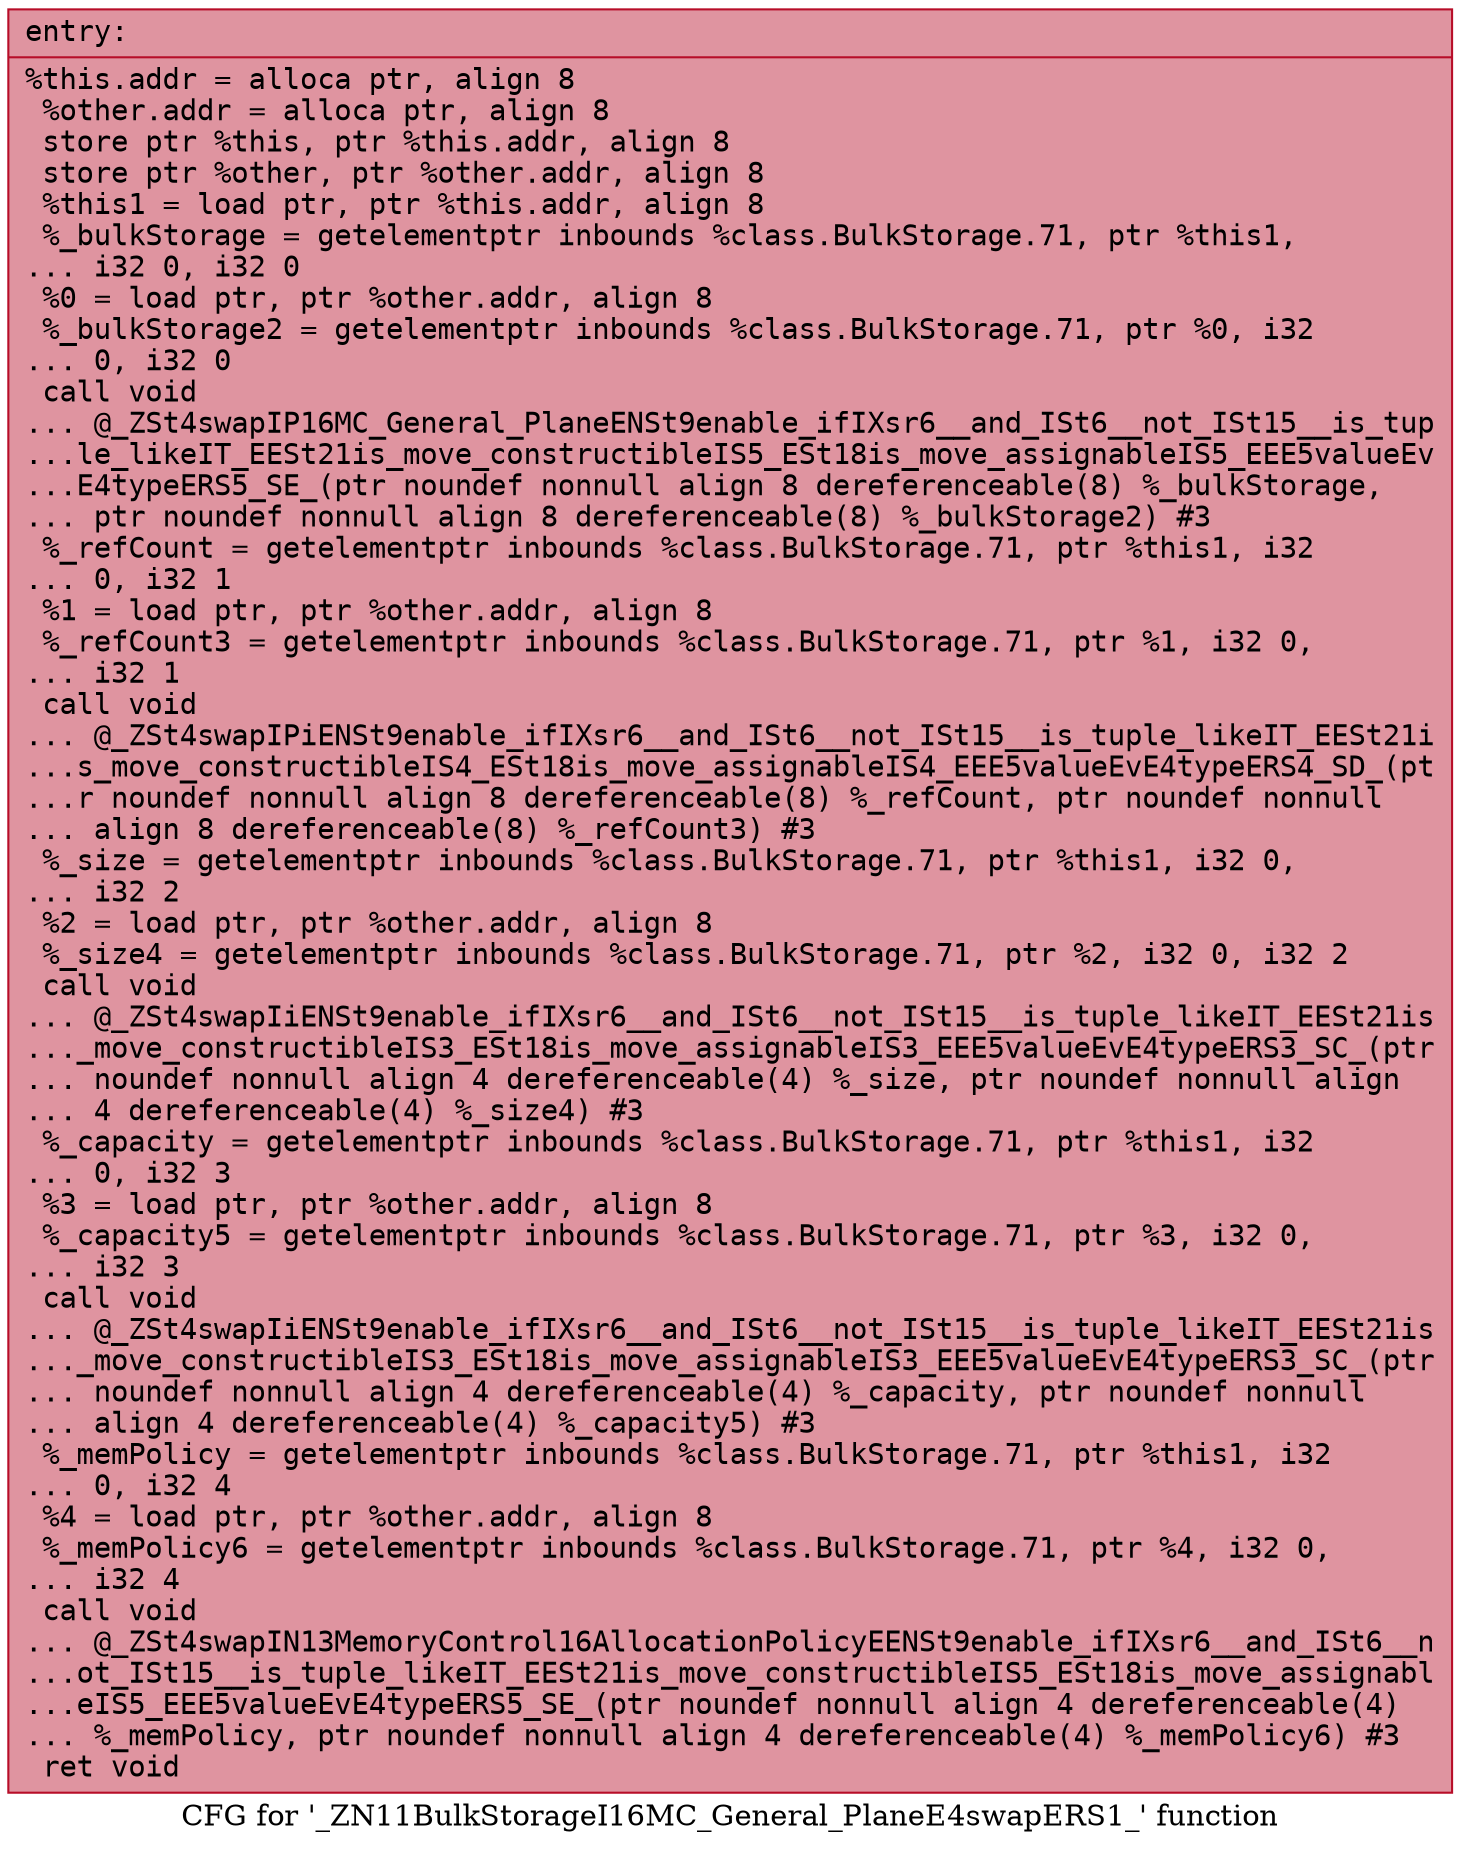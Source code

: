 digraph "CFG for '_ZN11BulkStorageI16MC_General_PlaneE4swapERS1_' function" {
	label="CFG for '_ZN11BulkStorageI16MC_General_PlaneE4swapERS1_' function";

	Node0x55dab48dc080 [shape=record,color="#b70d28ff", style=filled, fillcolor="#b70d2870" fontname="Courier",label="{entry:\l|  %this.addr = alloca ptr, align 8\l  %other.addr = alloca ptr, align 8\l  store ptr %this, ptr %this.addr, align 8\l  store ptr %other, ptr %other.addr, align 8\l  %this1 = load ptr, ptr %this.addr, align 8\l  %_bulkStorage = getelementptr inbounds %class.BulkStorage.71, ptr %this1,\l... i32 0, i32 0\l  %0 = load ptr, ptr %other.addr, align 8\l  %_bulkStorage2 = getelementptr inbounds %class.BulkStorage.71, ptr %0, i32\l... 0, i32 0\l  call void\l... @_ZSt4swapIP16MC_General_PlaneENSt9enable_ifIXsr6__and_ISt6__not_ISt15__is_tup\l...le_likeIT_EESt21is_move_constructibleIS5_ESt18is_move_assignableIS5_EEE5valueEv\l...E4typeERS5_SE_(ptr noundef nonnull align 8 dereferenceable(8) %_bulkStorage,\l... ptr noundef nonnull align 8 dereferenceable(8) %_bulkStorage2) #3\l  %_refCount = getelementptr inbounds %class.BulkStorage.71, ptr %this1, i32\l... 0, i32 1\l  %1 = load ptr, ptr %other.addr, align 8\l  %_refCount3 = getelementptr inbounds %class.BulkStorage.71, ptr %1, i32 0,\l... i32 1\l  call void\l... @_ZSt4swapIPiENSt9enable_ifIXsr6__and_ISt6__not_ISt15__is_tuple_likeIT_EESt21i\l...s_move_constructibleIS4_ESt18is_move_assignableIS4_EEE5valueEvE4typeERS4_SD_(pt\l...r noundef nonnull align 8 dereferenceable(8) %_refCount, ptr noundef nonnull\l... align 8 dereferenceable(8) %_refCount3) #3\l  %_size = getelementptr inbounds %class.BulkStorage.71, ptr %this1, i32 0,\l... i32 2\l  %2 = load ptr, ptr %other.addr, align 8\l  %_size4 = getelementptr inbounds %class.BulkStorage.71, ptr %2, i32 0, i32 2\l  call void\l... @_ZSt4swapIiENSt9enable_ifIXsr6__and_ISt6__not_ISt15__is_tuple_likeIT_EESt21is\l..._move_constructibleIS3_ESt18is_move_assignableIS3_EEE5valueEvE4typeERS3_SC_(ptr\l... noundef nonnull align 4 dereferenceable(4) %_size, ptr noundef nonnull align\l... 4 dereferenceable(4) %_size4) #3\l  %_capacity = getelementptr inbounds %class.BulkStorage.71, ptr %this1, i32\l... 0, i32 3\l  %3 = load ptr, ptr %other.addr, align 8\l  %_capacity5 = getelementptr inbounds %class.BulkStorage.71, ptr %3, i32 0,\l... i32 3\l  call void\l... @_ZSt4swapIiENSt9enable_ifIXsr6__and_ISt6__not_ISt15__is_tuple_likeIT_EESt21is\l..._move_constructibleIS3_ESt18is_move_assignableIS3_EEE5valueEvE4typeERS3_SC_(ptr\l... noundef nonnull align 4 dereferenceable(4) %_capacity, ptr noundef nonnull\l... align 4 dereferenceable(4) %_capacity5) #3\l  %_memPolicy = getelementptr inbounds %class.BulkStorage.71, ptr %this1, i32\l... 0, i32 4\l  %4 = load ptr, ptr %other.addr, align 8\l  %_memPolicy6 = getelementptr inbounds %class.BulkStorage.71, ptr %4, i32 0,\l... i32 4\l  call void\l... @_ZSt4swapIN13MemoryControl16AllocationPolicyEENSt9enable_ifIXsr6__and_ISt6__n\l...ot_ISt15__is_tuple_likeIT_EESt21is_move_constructibleIS5_ESt18is_move_assignabl\l...eIS5_EEE5valueEvE4typeERS5_SE_(ptr noundef nonnull align 4 dereferenceable(4)\l... %_memPolicy, ptr noundef nonnull align 4 dereferenceable(4) %_memPolicy6) #3\l  ret void\l}"];
}
